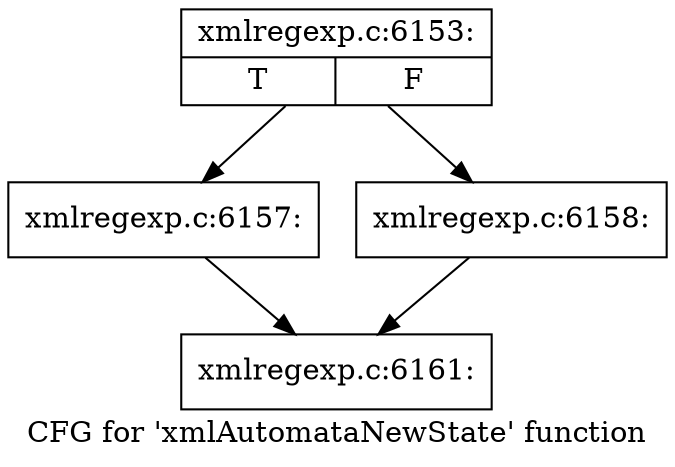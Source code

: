 digraph "CFG for 'xmlAutomataNewState' function" {
	label="CFG for 'xmlAutomataNewState' function";

	Node0x4126560 [shape=record,label="{xmlregexp.c:6153:|{<s0>T|<s1>F}}"];
	Node0x4126560 -> Node0x4126280;
	Node0x4126560 -> Node0x41262d0;
	Node0x4126280 [shape=record,label="{xmlregexp.c:6157:}"];
	Node0x4126280 -> Node0x412ca00;
	Node0x41262d0 [shape=record,label="{xmlregexp.c:6158:}"];
	Node0x41262d0 -> Node0x412ca00;
	Node0x412ca00 [shape=record,label="{xmlregexp.c:6161:}"];
}
